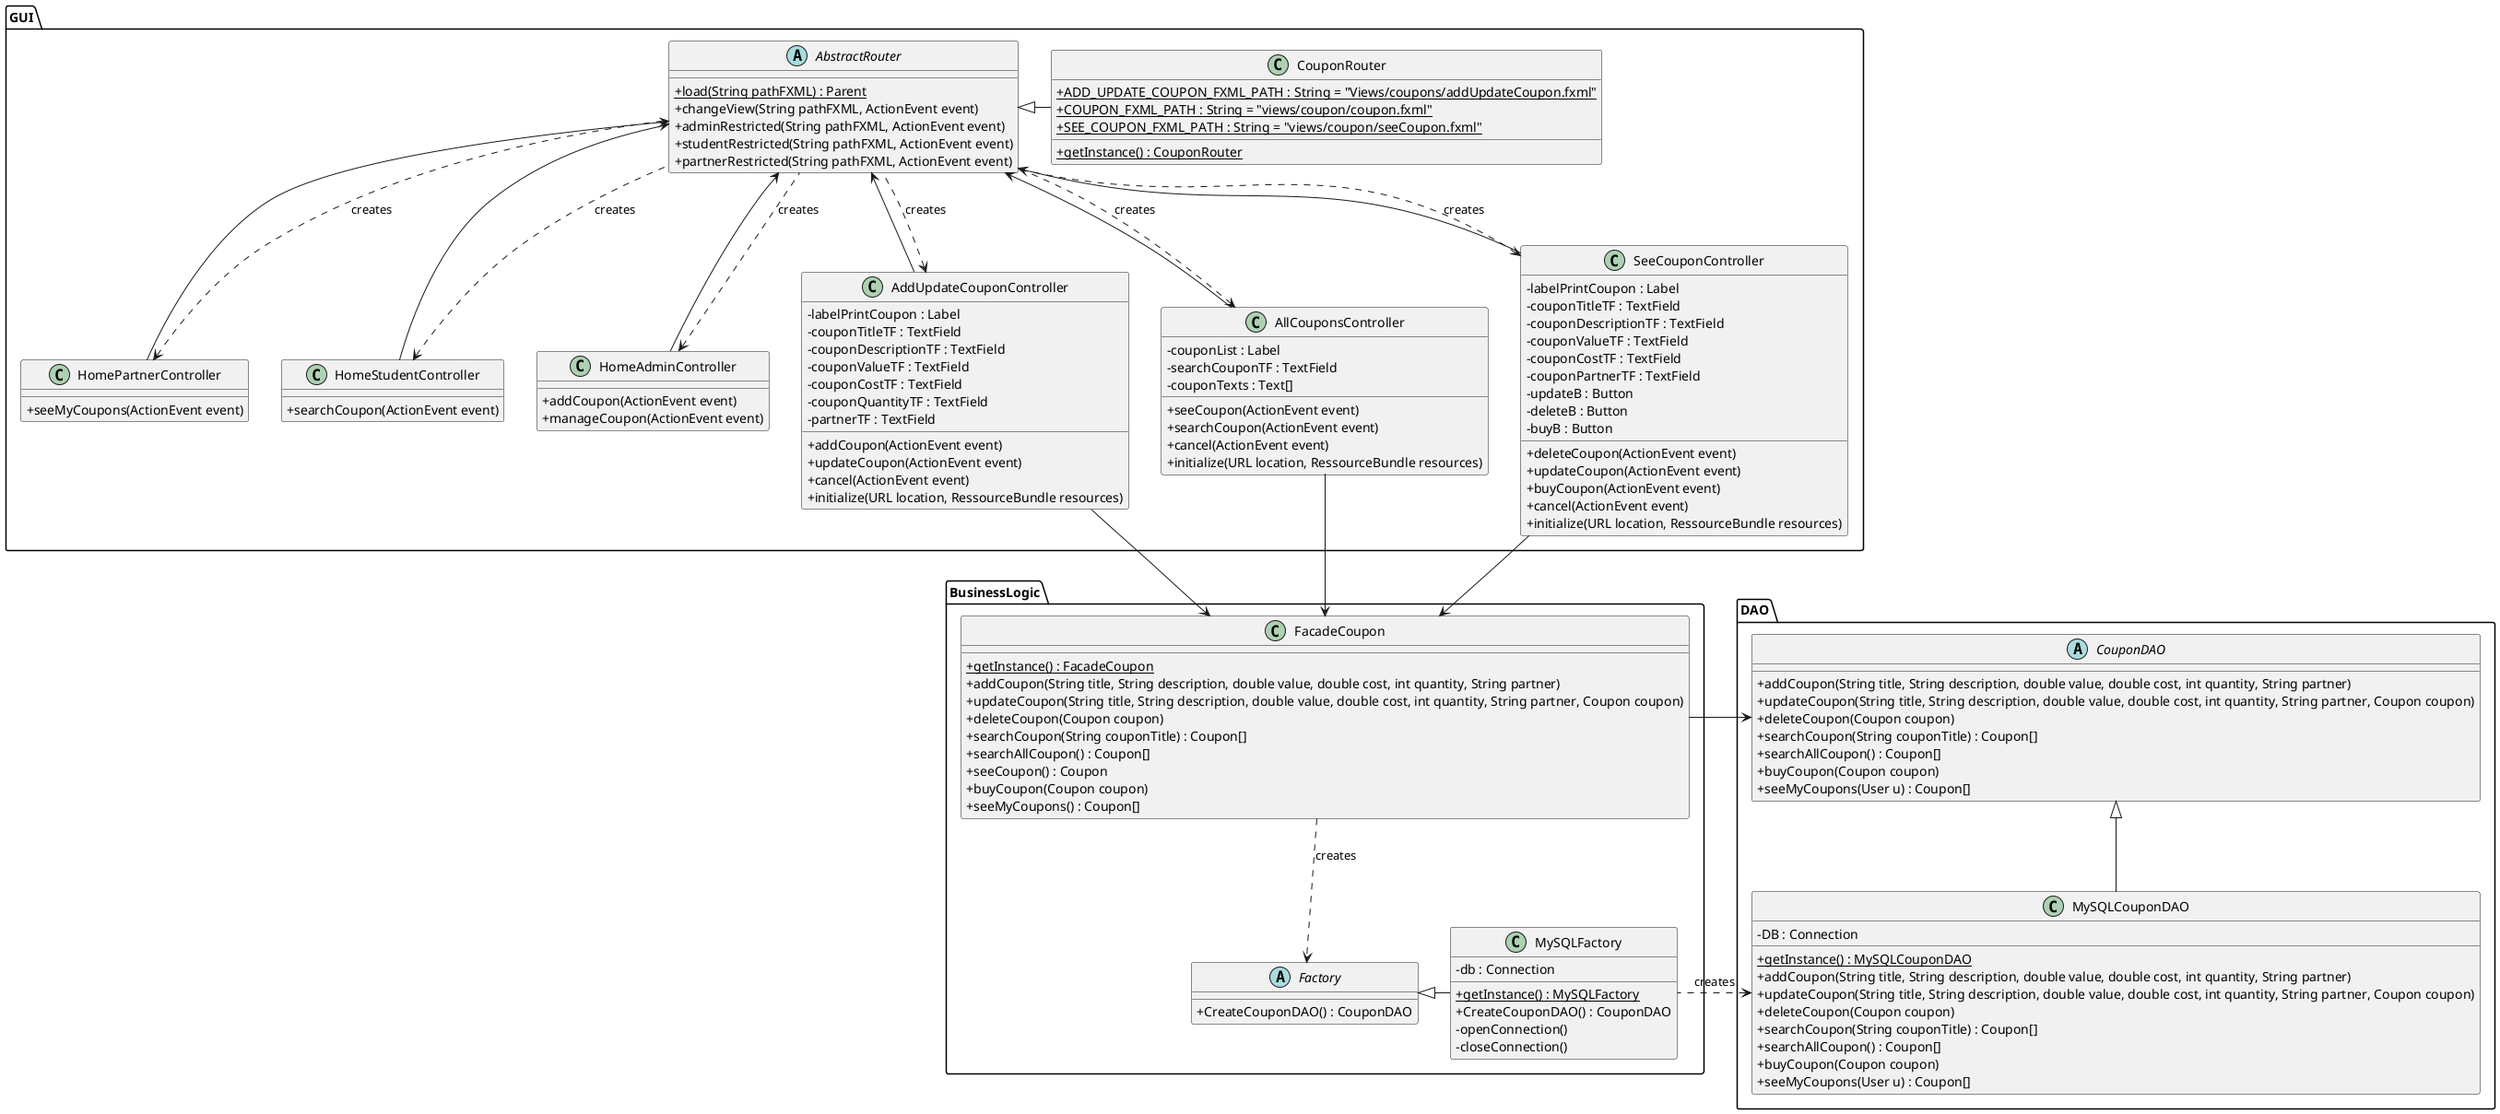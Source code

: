 @startuml
skinparam classAttributeIconSize 0

package GUI{
    abstract class AbstractRouter{
        + {static} load(String pathFXML) : Parent
        + changeView(String pathFXML, ActionEvent event)
        + adminRestricted(String pathFXML, ActionEvent event)
        + studentRestricted(String pathFXML, ActionEvent event)
        + partnerRestricted(String pathFXML, ActionEvent event)

    }

    class CouponRouter{
        + {static} ADD_UPDATE_COUPON_FXML_PATH : String = "Views/coupons/addUpdateCoupon.fxml"
        + {static} COUPON_FXML_PATH : String = "views/coupon/coupon.fxml"
        + {static} SEE_COUPON_FXML_PATH : String = "views/coupon/seeCoupon.fxml"
        + {static} getInstance() : CouponRouter
    }

    class HomePartnerController{
        + seeMyCoupons(ActionEvent event)
    }

    class HomeStudentController{
        + searchCoupon(ActionEvent event)
    }

    class HomeAdminController{
        + addCoupon(ActionEvent event)
        + manageCoupon(ActionEvent event)

    }

    class AddUpdateCouponController{
         - labelPrintCoupon : Label
         - couponTitleTF : TextField
         - couponDescriptionTF : TextField
         - couponValueTF : TextField
         - couponCostTF : TextField
         - couponQuantityTF : TextField
         - partnerTF : TextField
         + addCoupon(ActionEvent event)
         + updateCoupon(ActionEvent event)
         + cancel(ActionEvent event)
         + initialize(URL location, RessourceBundle resources)
    }

    class AllCouponsController{

         - couponList : Label
         - searchCouponTF : TextField
         - couponTexts : Text[]
         + seeCoupon(ActionEvent event)
         + searchCoupon(ActionEvent event)
         + cancel(ActionEvent event)
         + initialize(URL location, RessourceBundle resources)

    }

    class SeeCouponController{
        - labelPrintCoupon : Label
        - couponTitleTF : TextField
        - couponDescriptionTF : TextField
        - couponValueTF : TextField
        - couponCostTF : TextField
        - couponPartnerTF : TextField
        - updateB : Button
        - deleteB : Button
        - buyB : Button
        + deleteCoupon(ActionEvent event)
        + updateCoupon(ActionEvent event)
        + buyCoupon(ActionEvent event)
        + cancel(ActionEvent event)
        + initialize(URL location, RessourceBundle resources)
    }

        AbstractRouter <|-right- CouponRouter

        AbstractRouter <-- HomePartnerController
        AbstractRouter <-- HomeStudentController
        AbstractRouter <-- HomeAdminController
        AbstractRouter <-- AddUpdateCouponController
        AbstractRouter <-- AllCouponsController
        AbstractRouter <-- SeeCouponController

        HomePartnerController <.. AbstractRouter : creates
        HomeStudentController <.. AbstractRouter : creates
        HomeAdminController <.. AbstractRouter : creates
        AddUpdateCouponController <.. AbstractRouter : creates
        SeeCouponController <.. AbstractRouter : creates
        AllCouponsController <.. AbstractRouter : creates
}

package BusinessLogic{

    class FacadeCoupon{
        + {static} getInstance() : FacadeCoupon
        + addCoupon(String title, String description, double value, double cost, int quantity, String partner)
        + updateCoupon(String title, String description, double value, double cost, int quantity, String partner, Coupon coupon)
        + deleteCoupon(Coupon coupon)
        + searchCoupon(String couponTitle) : Coupon[]
        + searchAllCoupon() : Coupon[]
        + seeCoupon() : Coupon
        + buyCoupon(Coupon coupon)
        + seeMyCoupons() : Coupon[]

    }

    abstract class Factory{

        + CreateCouponDAO() : CouponDAO
    }

    class MySQLFactory{
        - db : Connection
        + {static} getInstance() : MySQLFactory
        + CreateCouponDAO() : CouponDAO
        - openConnection()
        - closeConnection()
    }


    AddUpdateCouponController --> FacadeCoupon
    AllCouponsController --> FacadeCoupon
    SeeCouponController --> FacadeCoupon

    FacadeCoupon ..> Factory  : creates
    MySQLFactory -left-|> Factory
}

package DAO{

    abstract class CouponDAO{
        + addCoupon(String title, String description, double value, double cost, int quantity, String partner)
        + updateCoupon(String title, String description, double value, double cost, int quantity, String partner, Coupon coupon)
        + deleteCoupon(Coupon coupon)
        + searchCoupon(String couponTitle) : Coupon[]
        + searchAllCoupon() : Coupon[]
        + buyCoupon(Coupon coupon)
        + seeMyCoupons(User u) : Coupon[]

    }

    class MySQLCouponDAO{

        - DB : Connection
        + {static} getInstance() : MySQLCouponDAO
        + addCoupon(String title, String description, double value, double cost, int quantity, String partner)
        + updateCoupon(String title, String description, double value, double cost, int quantity, String partner, Coupon coupon)
        + deleteCoupon(Coupon coupon)
        + searchCoupon(String couponTitle) : Coupon[]
        + searchAllCoupon() : Coupon[]
        + buyCoupon(Coupon coupon)
        + seeMyCoupons(User u) : Coupon[]

    }

    MySQLCouponDAO -up-|> CouponDAO
    CouponDAO <-right- FacadeCoupon

    MySQLCouponDAO <.right. MySQLFactory : creates
}

@enduml